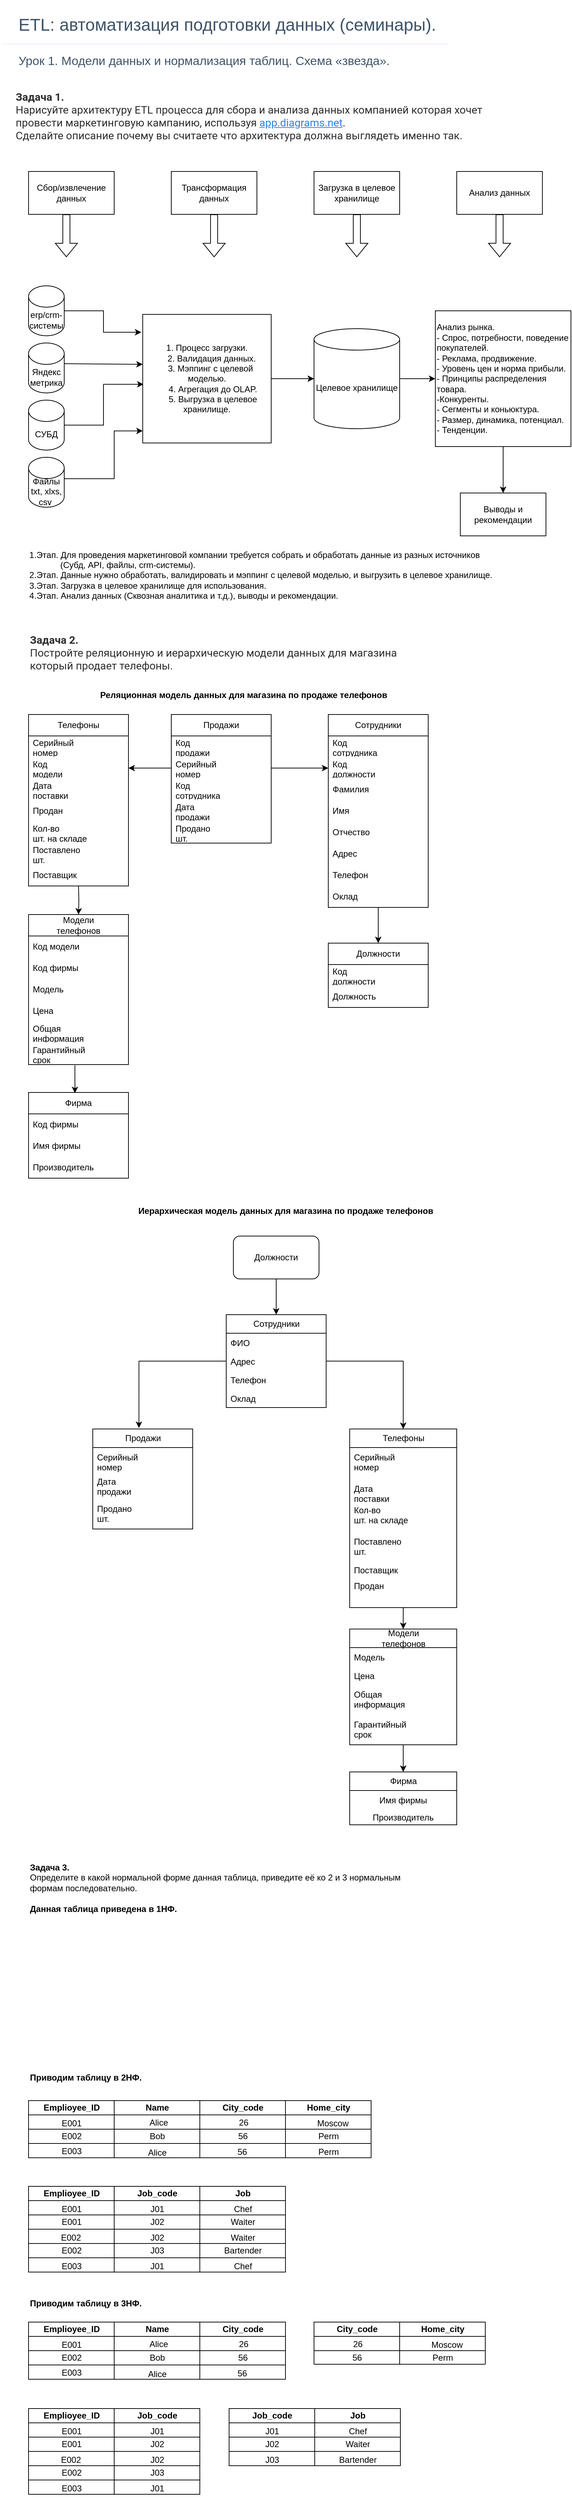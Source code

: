 <mxfile version="21.6.9" type="device">
  <diagram name="Страница — 1" id="2pCsTsZ0x85iyXRWBJ1C">
    <mxGraphModel dx="2501" dy="1915" grid="1" gridSize="10" guides="1" tooltips="1" connect="1" arrows="1" fold="1" page="1" pageScale="1" pageWidth="827" pageHeight="1169" math="0" shadow="0">
      <root>
        <mxCell id="0" />
        <mxCell id="1" parent="0" />
        <mxCell id="4Aqi2SxHFl3eGZzJkiWf-13" value="Продажи" style="swimlane;fontStyle=0;childLayout=stackLayout;horizontal=1;startSize=30;horizontalStack=0;resizeParent=1;resizeParentMax=0;resizeLast=0;collapsible=1;marginBottom=0;whiteSpace=wrap;html=1;" parent="1" vertex="1">
          <mxGeometry x="-560" y="-160" width="140" height="180" as="geometry" />
        </mxCell>
        <mxCell id="4Aqi2SxHFl3eGZzJkiWf-14" value="Код&lt;br/&gt;продажи" style="text;strokeColor=none;fillColor=none;align=left;verticalAlign=middle;spacingLeft=4;spacingRight=4;overflow=hidden;points=[[0,0.5],[1,0.5]];portConstraint=eastwest;rotatable=0;whiteSpace=wrap;html=1;" parent="4Aqi2SxHFl3eGZzJkiWf-13" vertex="1">
          <mxGeometry y="30" width="140" height="30" as="geometry" />
        </mxCell>
        <mxCell id="4Aqi2SxHFl3eGZzJkiWf-15" value="Серийный&lt;br/&gt;номер" style="text;strokeColor=none;fillColor=none;align=left;verticalAlign=middle;spacingLeft=4;spacingRight=4;overflow=hidden;points=[[0,0.5],[1,0.5]];portConstraint=eastwest;rotatable=0;whiteSpace=wrap;html=1;" parent="4Aqi2SxHFl3eGZzJkiWf-13" vertex="1">
          <mxGeometry y="60" width="140" height="30" as="geometry" />
        </mxCell>
        <mxCell id="4Aqi2SxHFl3eGZzJkiWf-16" value="Код&lt;br/&gt;сотрудника" style="text;strokeColor=none;fillColor=none;align=left;verticalAlign=middle;spacingLeft=4;spacingRight=4;overflow=hidden;points=[[0,0.5],[1,0.5]];portConstraint=eastwest;rotatable=0;whiteSpace=wrap;html=1;" parent="4Aqi2SxHFl3eGZzJkiWf-13" vertex="1">
          <mxGeometry y="90" width="140" height="30" as="geometry" />
        </mxCell>
        <mxCell id="ZsHg2eRCl6iXn9qxLOR--1" value="Дата&lt;br/&gt;продажи" style="text;strokeColor=none;fillColor=none;align=left;verticalAlign=middle;spacingLeft=4;spacingRight=4;overflow=hidden;points=[[0,0.5],[1,0.5]];portConstraint=eastwest;rotatable=0;whiteSpace=wrap;html=1;" parent="4Aqi2SxHFl3eGZzJkiWf-13" vertex="1">
          <mxGeometry y="120" width="140" height="30" as="geometry" />
        </mxCell>
        <mxCell id="ZsHg2eRCl6iXn9qxLOR--2" value="Продано&lt;br/&gt;шт." style="text;strokeColor=none;fillColor=none;align=left;verticalAlign=middle;spacingLeft=4;spacingRight=4;overflow=hidden;points=[[0,0.5],[1,0.5]];portConstraint=eastwest;rotatable=0;whiteSpace=wrap;html=1;" parent="4Aqi2SxHFl3eGZzJkiWf-13" vertex="1">
          <mxGeometry y="150" width="140" height="30" as="geometry" />
        </mxCell>
        <mxCell id="4Aqi2SxHFl3eGZzJkiWf-21" value="Сотрудники" style="swimlane;fontStyle=0;childLayout=stackLayout;horizontal=1;startSize=30;horizontalStack=0;resizeParent=1;resizeParentMax=0;resizeLast=0;collapsible=1;marginBottom=0;whiteSpace=wrap;html=1;" parent="1" vertex="1">
          <mxGeometry x="-340" y="-160" width="140" height="270" as="geometry">
            <mxRectangle x="-360" y="630" width="110" height="30" as="alternateBounds" />
          </mxGeometry>
        </mxCell>
        <mxCell id="4Aqi2SxHFl3eGZzJkiWf-22" value="Код&lt;br/&gt;сотрудника" style="text;strokeColor=none;fillColor=none;align=left;verticalAlign=middle;spacingLeft=4;spacingRight=4;overflow=hidden;points=[[0,0.5],[1,0.5]];portConstraint=eastwest;rotatable=0;whiteSpace=wrap;html=1;" parent="4Aqi2SxHFl3eGZzJkiWf-21" vertex="1">
          <mxGeometry y="30" width="140" height="30" as="geometry" />
        </mxCell>
        <mxCell id="4Aqi2SxHFl3eGZzJkiWf-23" value="Код&lt;br/&gt;должности" style="text;strokeColor=none;fillColor=none;align=left;verticalAlign=middle;spacingLeft=4;spacingRight=4;overflow=hidden;points=[[0,0.5],[1,0.5]];portConstraint=eastwest;rotatable=0;whiteSpace=wrap;html=1;" parent="4Aqi2SxHFl3eGZzJkiWf-21" vertex="1">
          <mxGeometry y="60" width="140" height="30" as="geometry" />
        </mxCell>
        <mxCell id="4Aqi2SxHFl3eGZzJkiWf-24" value="Фамилия" style="text;strokeColor=none;fillColor=none;align=left;verticalAlign=middle;spacingLeft=4;spacingRight=4;overflow=hidden;points=[[0,0.5],[1,0.5]];portConstraint=eastwest;rotatable=0;whiteSpace=wrap;html=1;" parent="4Aqi2SxHFl3eGZzJkiWf-21" vertex="1">
          <mxGeometry y="90" width="140" height="30" as="geometry" />
        </mxCell>
        <mxCell id="ZsHg2eRCl6iXn9qxLOR--3" value="Имя" style="text;strokeColor=none;fillColor=none;align=left;verticalAlign=middle;spacingLeft=4;spacingRight=4;overflow=hidden;points=[[0,0.5],[1,0.5]];portConstraint=eastwest;rotatable=0;whiteSpace=wrap;html=1;" parent="4Aqi2SxHFl3eGZzJkiWf-21" vertex="1">
          <mxGeometry y="120" width="140" height="30" as="geometry" />
        </mxCell>
        <mxCell id="ZsHg2eRCl6iXn9qxLOR--4" value="Отчество" style="text;strokeColor=none;fillColor=none;align=left;verticalAlign=middle;spacingLeft=4;spacingRight=4;overflow=hidden;points=[[0,0.5],[1,0.5]];portConstraint=eastwest;rotatable=0;whiteSpace=wrap;html=1;" parent="4Aqi2SxHFl3eGZzJkiWf-21" vertex="1">
          <mxGeometry y="150" width="140" height="30" as="geometry" />
        </mxCell>
        <mxCell id="ZsHg2eRCl6iXn9qxLOR--5" value="Адрес" style="text;strokeColor=none;fillColor=none;align=left;verticalAlign=middle;spacingLeft=4;spacingRight=4;overflow=hidden;points=[[0,0.5],[1,0.5]];portConstraint=eastwest;rotatable=0;whiteSpace=wrap;html=1;" parent="4Aqi2SxHFl3eGZzJkiWf-21" vertex="1">
          <mxGeometry y="180" width="140" height="30" as="geometry" />
        </mxCell>
        <mxCell id="ZsHg2eRCl6iXn9qxLOR--19" value="" style="endArrow=classic;html=1;rounded=0;entryX=0.5;entryY=0;entryDx=0;entryDy=0;" parent="4Aqi2SxHFl3eGZzJkiWf-21" target="4Aqi2SxHFl3eGZzJkiWf-25" edge="1">
          <mxGeometry width="50" height="50" relative="1" as="geometry">
            <mxPoint x="70" y="270" as="sourcePoint" />
            <mxPoint x="120" y="220" as="targetPoint" />
          </mxGeometry>
        </mxCell>
        <mxCell id="ZsHg2eRCl6iXn9qxLOR--6" value="Телефон" style="text;strokeColor=none;fillColor=none;align=left;verticalAlign=middle;spacingLeft=4;spacingRight=4;overflow=hidden;points=[[0,0.5],[1,0.5]];portConstraint=eastwest;rotatable=0;whiteSpace=wrap;html=1;" parent="4Aqi2SxHFl3eGZzJkiWf-21" vertex="1">
          <mxGeometry y="210" width="140" height="30" as="geometry" />
        </mxCell>
        <mxCell id="ZsHg2eRCl6iXn9qxLOR--7" value="Оклад" style="text;strokeColor=none;fillColor=none;align=left;verticalAlign=middle;spacingLeft=4;spacingRight=4;overflow=hidden;points=[[0,0.5],[1,0.5]];portConstraint=eastwest;rotatable=0;whiteSpace=wrap;html=1;" parent="4Aqi2SxHFl3eGZzJkiWf-21" vertex="1">
          <mxGeometry y="240" width="140" height="30" as="geometry" />
        </mxCell>
        <mxCell id="4Aqi2SxHFl3eGZzJkiWf-25" value="Должности" style="swimlane;fontStyle=0;childLayout=stackLayout;horizontal=1;startSize=30;horizontalStack=0;resizeParent=1;resizeParentMax=0;resizeLast=0;collapsible=1;marginBottom=0;whiteSpace=wrap;html=1;" parent="1" vertex="1">
          <mxGeometry x="-340" y="160" width="140" height="90" as="geometry" />
        </mxCell>
        <mxCell id="4Aqi2SxHFl3eGZzJkiWf-26" value="Код&lt;br/&gt;должности" style="text;strokeColor=none;fillColor=none;align=left;verticalAlign=middle;spacingLeft=4;spacingRight=4;overflow=hidden;points=[[0,0.5],[1,0.5]];portConstraint=eastwest;rotatable=0;whiteSpace=wrap;html=1;" parent="4Aqi2SxHFl3eGZzJkiWf-25" vertex="1">
          <mxGeometry y="30" width="140" height="30" as="geometry" />
        </mxCell>
        <mxCell id="4Aqi2SxHFl3eGZzJkiWf-27" value="Должность" style="text;strokeColor=none;fillColor=none;align=left;verticalAlign=middle;spacingLeft=4;spacingRight=4;overflow=hidden;points=[[0,0.5],[1,0.5]];portConstraint=eastwest;rotatable=0;whiteSpace=wrap;html=1;" parent="4Aqi2SxHFl3eGZzJkiWf-25" vertex="1">
          <mxGeometry y="60" width="140" height="30" as="geometry" />
        </mxCell>
        <mxCell id="4Aqi2SxHFl3eGZzJkiWf-49" value="Телефоны" style="swimlane;fontStyle=0;childLayout=stackLayout;horizontal=1;startSize=30;horizontalStack=0;resizeParent=1;resizeParentMax=0;resizeLast=0;collapsible=1;marginBottom=0;whiteSpace=wrap;html=1;" parent="1" vertex="1">
          <mxGeometry x="-760" y="-160" width="140" height="240" as="geometry" />
        </mxCell>
        <mxCell id="4Aqi2SxHFl3eGZzJkiWf-50" value="Серийный&lt;br/&gt;номер" style="text;strokeColor=none;fillColor=none;align=left;verticalAlign=middle;spacingLeft=4;spacingRight=4;overflow=hidden;points=[[0,0.5],[1,0.5]];portConstraint=eastwest;rotatable=0;whiteSpace=wrap;html=1;" parent="4Aqi2SxHFl3eGZzJkiWf-49" vertex="1">
          <mxGeometry y="30" width="140" height="30" as="geometry" />
        </mxCell>
        <mxCell id="4Aqi2SxHFl3eGZzJkiWf-51" value="Код&lt;br/&gt;модели" style="text;strokeColor=none;fillColor=none;align=left;verticalAlign=middle;spacingLeft=4;spacingRight=4;overflow=hidden;points=[[0,0.5],[1,0.5]];portConstraint=eastwest;rotatable=0;whiteSpace=wrap;html=1;" parent="4Aqi2SxHFl3eGZzJkiWf-49" vertex="1">
          <mxGeometry y="60" width="140" height="30" as="geometry" />
        </mxCell>
        <mxCell id="4Aqi2SxHFl3eGZzJkiWf-52" value="Дата&lt;br/&gt;поставки" style="text;strokeColor=none;fillColor=none;align=left;verticalAlign=middle;spacingLeft=4;spacingRight=4;overflow=hidden;points=[[0,0.5],[1,0.5]];portConstraint=eastwest;rotatable=0;whiteSpace=wrap;html=1;" parent="4Aqi2SxHFl3eGZzJkiWf-49" vertex="1">
          <mxGeometry y="90" width="140" height="30" as="geometry" />
        </mxCell>
        <mxCell id="ZsHg2eRCl6iXn9qxLOR--8" value="Продан" style="text;strokeColor=none;fillColor=none;align=left;verticalAlign=middle;spacingLeft=4;spacingRight=4;overflow=hidden;points=[[0,0.5],[1,0.5]];portConstraint=eastwest;rotatable=0;whiteSpace=wrap;html=1;" parent="4Aqi2SxHFl3eGZzJkiWf-49" vertex="1">
          <mxGeometry y="120" width="140" height="30" as="geometry" />
        </mxCell>
        <mxCell id="ZsHg2eRCl6iXn9qxLOR--9" value="Кол-во&lt;br/&gt;шт. на складе" style="text;strokeColor=none;fillColor=none;align=left;verticalAlign=middle;spacingLeft=4;spacingRight=4;overflow=hidden;points=[[0,0.5],[1,0.5]];portConstraint=eastwest;rotatable=0;whiteSpace=wrap;html=1;" parent="4Aqi2SxHFl3eGZzJkiWf-49" vertex="1">
          <mxGeometry y="150" width="140" height="30" as="geometry" />
        </mxCell>
        <mxCell id="ZsHg2eRCl6iXn9qxLOR--10" value="Поставлено&lt;br/&gt;шт." style="text;strokeColor=none;fillColor=none;align=left;verticalAlign=middle;spacingLeft=4;spacingRight=4;overflow=hidden;points=[[0,0.5],[1,0.5]];portConstraint=eastwest;rotatable=0;whiteSpace=wrap;html=1;" parent="4Aqi2SxHFl3eGZzJkiWf-49" vertex="1">
          <mxGeometry y="180" width="140" height="30" as="geometry" />
        </mxCell>
        <mxCell id="ZsHg2eRCl6iXn9qxLOR--11" value="Поставщик" style="text;strokeColor=none;fillColor=none;align=left;verticalAlign=middle;spacingLeft=4;spacingRight=4;overflow=hidden;points=[[0,0.5],[1,0.5]];portConstraint=eastwest;rotatable=0;whiteSpace=wrap;html=1;" parent="4Aqi2SxHFl3eGZzJkiWf-49" vertex="1">
          <mxGeometry y="210" width="140" height="30" as="geometry" />
        </mxCell>
        <mxCell id="4Aqi2SxHFl3eGZzJkiWf-53" value="Модели&lt;br/&gt;телефонов" style="swimlane;fontStyle=0;childLayout=stackLayout;horizontal=1;startSize=30;horizontalStack=0;resizeParent=1;resizeParentMax=0;resizeLast=0;collapsible=1;marginBottom=0;whiteSpace=wrap;html=1;" parent="1" vertex="1">
          <mxGeometry x="-760" y="120" width="140" height="210" as="geometry" />
        </mxCell>
        <mxCell id="4Aqi2SxHFl3eGZzJkiWf-54" value="Код модели" style="text;strokeColor=none;fillColor=none;align=left;verticalAlign=middle;spacingLeft=4;spacingRight=4;overflow=hidden;points=[[0,0.5],[1,0.5]];portConstraint=eastwest;rotatable=0;whiteSpace=wrap;html=1;" parent="4Aqi2SxHFl3eGZzJkiWf-53" vertex="1">
          <mxGeometry y="30" width="140" height="30" as="geometry" />
        </mxCell>
        <mxCell id="4Aqi2SxHFl3eGZzJkiWf-55" value="Код фирмы" style="text;strokeColor=none;fillColor=none;align=left;verticalAlign=middle;spacingLeft=4;spacingRight=4;overflow=hidden;points=[[0,0.5],[1,0.5]];portConstraint=eastwest;rotatable=0;whiteSpace=wrap;html=1;" parent="4Aqi2SxHFl3eGZzJkiWf-53" vertex="1">
          <mxGeometry y="60" width="140" height="30" as="geometry" />
        </mxCell>
        <mxCell id="4Aqi2SxHFl3eGZzJkiWf-56" value="Модель" style="text;strokeColor=none;fillColor=none;align=left;verticalAlign=middle;spacingLeft=4;spacingRight=4;overflow=hidden;points=[[0,0.5],[1,0.5]];portConstraint=eastwest;rotatable=0;whiteSpace=wrap;html=1;" parent="4Aqi2SxHFl3eGZzJkiWf-53" vertex="1">
          <mxGeometry y="90" width="140" height="30" as="geometry" />
        </mxCell>
        <mxCell id="ZsHg2eRCl6iXn9qxLOR--12" value="Цена" style="text;strokeColor=none;fillColor=none;align=left;verticalAlign=middle;spacingLeft=4;spacingRight=4;overflow=hidden;points=[[0,0.5],[1,0.5]];portConstraint=eastwest;rotatable=0;whiteSpace=wrap;html=1;" parent="4Aqi2SxHFl3eGZzJkiWf-53" vertex="1">
          <mxGeometry y="120" width="140" height="30" as="geometry" />
        </mxCell>
        <mxCell id="ZsHg2eRCl6iXn9qxLOR--13" value="Общая&lt;br/&gt;информация" style="text;strokeColor=none;fillColor=none;align=left;verticalAlign=middle;spacingLeft=4;spacingRight=4;overflow=hidden;points=[[0,0.5],[1,0.5]];portConstraint=eastwest;rotatable=0;whiteSpace=wrap;html=1;" parent="4Aqi2SxHFl3eGZzJkiWf-53" vertex="1">
          <mxGeometry y="150" width="140" height="30" as="geometry" />
        </mxCell>
        <mxCell id="ZsHg2eRCl6iXn9qxLOR--14" value="Гарантийный&lt;br style=&quot;border-color: var(--border-color);&quot;&gt;срок" style="text;strokeColor=none;fillColor=none;align=left;verticalAlign=middle;spacingLeft=4;spacingRight=4;overflow=hidden;points=[[0,0.5],[1,0.5]];portConstraint=eastwest;rotatable=0;whiteSpace=wrap;html=1;" parent="4Aqi2SxHFl3eGZzJkiWf-53" vertex="1">
          <mxGeometry y="180" width="140" height="30" as="geometry" />
        </mxCell>
        <mxCell id="4Aqi2SxHFl3eGZzJkiWf-57" value="Фирма" style="swimlane;fontStyle=0;childLayout=stackLayout;horizontal=1;startSize=30;horizontalStack=0;resizeParent=1;resizeParentMax=0;resizeLast=0;collapsible=1;marginBottom=0;whiteSpace=wrap;html=1;" parent="1" vertex="1">
          <mxGeometry x="-760" y="369" width="140" height="120" as="geometry" />
        </mxCell>
        <mxCell id="4Aqi2SxHFl3eGZzJkiWf-58" value="Код фирмы" style="text;strokeColor=none;fillColor=none;align=left;verticalAlign=middle;spacingLeft=4;spacingRight=4;overflow=hidden;points=[[0,0.5],[1,0.5]];portConstraint=eastwest;rotatable=0;whiteSpace=wrap;html=1;" parent="4Aqi2SxHFl3eGZzJkiWf-57" vertex="1">
          <mxGeometry y="30" width="140" height="30" as="geometry" />
        </mxCell>
        <mxCell id="4Aqi2SxHFl3eGZzJkiWf-59" value="Имя фирмы" style="text;strokeColor=none;fillColor=none;align=left;verticalAlign=middle;spacingLeft=4;spacingRight=4;overflow=hidden;points=[[0,0.5],[1,0.5]];portConstraint=eastwest;rotatable=0;whiteSpace=wrap;html=1;" parent="4Aqi2SxHFl3eGZzJkiWf-57" vertex="1">
          <mxGeometry y="60" width="140" height="30" as="geometry" />
        </mxCell>
        <mxCell id="ZsHg2eRCl6iXn9qxLOR--102" value="Производитель" style="text;strokeColor=none;fillColor=none;align=left;verticalAlign=middle;spacingLeft=4;spacingRight=4;overflow=hidden;points=[[0,0.5],[1,0.5]];portConstraint=eastwest;rotatable=0;whiteSpace=wrap;html=1;" parent="4Aqi2SxHFl3eGZzJkiWf-57" vertex="1">
          <mxGeometry y="90" width="140" height="30" as="geometry" />
        </mxCell>
        <mxCell id="4Aqi2SxHFl3eGZzJkiWf-68" value="&lt;header class=&quot;main-content-wrapper__header&quot; style=&quot;box-sizing: border-box; display: flex; align-items: center; min-height: 55px; padding: 0px 18px 8px 24px; border-bottom: 1px solid rgba(164, 175, 221, 0.2); font-family: Onest, sans-serif; font-style: normal; font-weight: 500; font-size: 24px; line-height: 24px; color: rgb(44, 45, 48); font-variant-ligatures: normal; font-variant-caps: normal; letter-spacing: normal; orphans: 2; text-align: start; text-indent: 0px; text-transform: none; widows: 2; word-spacing: 0px; -webkit-text-stroke-width: 0px; background-color: rgb(255, 255, 255); text-decoration-thickness: initial; text-decoration-style: initial; text-decoration-color: initial;&quot;&gt;&lt;h2 style=&quot;box-sizing: border-box; font-family: Onest, sans-serif; font-weight: 500; line-height: 24px; color: rgb(63, 83, 104); margin: 10px 0px 0px; font-size: 24px;&quot;&gt;ETL: автоматизация подготовки данных (семинары).&lt;/h2&gt;&lt;/header&gt;&lt;header style=&quot;box-sizing: border-box; display: flex; align-items: center; min-height: 55px; padding: 0px 18px 8px 24px; color: rgb(44, 45, 48); font-family: Onest, Roboto, &amp;quot;San Francisco&amp;quot;, &amp;quot;Helvetica Neue&amp;quot;, Helvetica, Arial; font-size: 15px; font-style: normal; font-variant-ligatures: normal; font-variant-caps: normal; font-weight: 400; letter-spacing: normal; orphans: 2; text-align: start; text-indent: 0px; text-transform: none; widows: 2; word-spacing: 0px; -webkit-text-stroke-width: 0px; background-color: rgb(255, 255, 255); text-decoration-thickness: initial; text-decoration-style: initial; text-decoration-color: initial;&quot;&gt;&lt;div class=&quot;title-block&quot; style=&quot;box-sizing: border-box; flex: 1 1 0%; position: relative;&quot;&gt;&lt;h3 class=&quot;title&quot; style=&quot;box-sizing: border-box; font-family: Onest, sans-serif; font-weight: 500; line-height: 24px; color: rgb(63, 83, 104); margin: 0px; font-size: 17px; font-style: normal;&quot;&gt;Урок 1. Модели данных и нормализация таблиц. Схема «звезда».&lt;/h3&gt;&lt;/div&gt;&lt;/header&gt;" style="text;whiteSpace=wrap;html=1;" parent="1" vertex="1">
          <mxGeometry x="-800" y="-1160" width="640" height="120" as="geometry" />
        </mxCell>
        <mxCell id="4Aqi2SxHFl3eGZzJkiWf-69" value="&lt;span style=&quot;color: rgb(44, 45, 48); font-family: Onest, Roboto, &amp;quot;San Francisco&amp;quot;, &amp;quot;Helvetica Neue&amp;quot;, Helvetica, Arial; font-size: 15px; font-style: normal; font-variant-ligatures: normal; font-variant-caps: normal; letter-spacing: normal; orphans: 2; text-align: start; text-indent: 0px; text-transform: none; widows: 2; word-spacing: 0px; -webkit-text-stroke-width: 0px; background-color: rgb(255, 255, 255); text-decoration-thickness: initial; text-decoration-style: initial; text-decoration-color: initial; float: none; display: inline !important;&quot;&gt;&lt;b&gt;Задача 1.&lt;/b&gt;&lt;br&gt;Нарисуйте архитектуру ETL процесса для сбора и анализа данных компанией которая хочет&amp;nbsp; &amp;nbsp; &amp;nbsp; &amp;nbsp; &amp;nbsp; &amp;nbsp; &amp;nbsp; провести маркетинговую кампанию, используя&lt;span style=&quot;font-weight: 400;&quot;&gt;&amp;nbsp;&lt;/span&gt;&lt;/span&gt;&lt;a href=&quot;http://app.diagrams.net/&quot; target=&quot;_blank&quot; style=&quot;box-sizing: border-box; background-color: rgb(255, 255, 255); color: rgb(37, 133, 238); text-decoration: underline; cursor: pointer; overflow-wrap: break-word; font-family: Onest, Roboto, &amp;quot;San Francisco&amp;quot;, &amp;quot;Helvetica Neue&amp;quot;, Helvetica, Arial; font-size: 15px; font-style: normal; font-variant-ligatures: normal; font-variant-caps: normal; font-weight: 400; letter-spacing: normal; orphans: 2; text-align: start; text-indent: 0px; text-transform: none; widows: 2; word-spacing: 0px; -webkit-text-stroke-width: 0px;&quot;&gt;app.diagrams.net&lt;/a&gt;&lt;span style=&quot;color: rgb(44, 45, 48); font-family: Onest, Roboto, &amp;quot;San Francisco&amp;quot;, &amp;quot;Helvetica Neue&amp;quot;, Helvetica, Arial; font-size: 15px; font-style: normal; font-variant-ligatures: normal; font-variant-caps: normal; font-weight: 400; letter-spacing: normal; orphans: 2; text-align: start; text-indent: 0px; text-transform: none; widows: 2; word-spacing: 0px; -webkit-text-stroke-width: 0px; background-color: rgb(255, 255, 255); text-decoration-thickness: initial; text-decoration-style: initial; text-decoration-color: initial; float: none; display: inline !important;&quot;&gt;.&lt;br&gt;Сделайте описание почему вы считаете что архитектура должна выглядеть именно так.&lt;/span&gt;" style="text;whiteSpace=wrap;html=1;" parent="1" vertex="1">
          <mxGeometry x="-780" y="-1040" width="710" height="80" as="geometry" />
        </mxCell>
        <mxCell id="4Aqi2SxHFl3eGZzJkiWf-70" value="Сбор/извлечение данных" style="rounded=0;whiteSpace=wrap;html=1;" parent="1" vertex="1">
          <mxGeometry x="-760" y="-920" width="120" height="60" as="geometry" />
        </mxCell>
        <mxCell id="4Aqi2SxHFl3eGZzJkiWf-71" value="Трансформация данных" style="rounded=0;whiteSpace=wrap;html=1;" parent="1" vertex="1">
          <mxGeometry x="-560" y="-920" width="120" height="60" as="geometry" />
        </mxCell>
        <mxCell id="4Aqi2SxHFl3eGZzJkiWf-72" value="Загрузка в целевое хранилище" style="rounded=0;whiteSpace=wrap;html=1;" parent="1" vertex="1">
          <mxGeometry x="-360" y="-920" width="120" height="60" as="geometry" />
        </mxCell>
        <mxCell id="4Aqi2SxHFl3eGZzJkiWf-73" value="Анализ данных" style="rounded=0;whiteSpace=wrap;html=1;" parent="1" vertex="1">
          <mxGeometry x="-160" y="-920" width="120" height="60" as="geometry" />
        </mxCell>
        <mxCell id="4Aqi2SxHFl3eGZzJkiWf-80" style="edgeStyle=orthogonalEdgeStyle;rounded=0;orthogonalLoop=1;jettySize=auto;html=1;entryX=-0.011;entryY=0.139;entryDx=0;entryDy=0;entryPerimeter=0;" parent="1" source="4Aqi2SxHFl3eGZzJkiWf-74" target="4Aqi2SxHFl3eGZzJkiWf-78" edge="1">
          <mxGeometry relative="1" as="geometry" />
        </mxCell>
        <mxCell id="4Aqi2SxHFl3eGZzJkiWf-74" value="erp/crm-системы" style="shape=cylinder3;whiteSpace=wrap;html=1;boundedLbl=1;backgroundOutline=1;size=15;" parent="1" vertex="1">
          <mxGeometry x="-760" y="-760" width="50" height="70" as="geometry" />
        </mxCell>
        <mxCell id="4Aqi2SxHFl3eGZzJkiWf-81" style="edgeStyle=orthogonalEdgeStyle;rounded=0;orthogonalLoop=1;jettySize=auto;html=1;entryX=0;entryY=0.394;entryDx=0;entryDy=0;entryPerimeter=0;" parent="1" edge="1">
          <mxGeometry relative="1" as="geometry">
            <mxPoint x="-710" y="-651" as="sourcePoint" />
            <mxPoint x="-600" y="-650.08" as="targetPoint" />
          </mxGeometry>
        </mxCell>
        <mxCell id="4Aqi2SxHFl3eGZzJkiWf-75" value="Яндекс&lt;br&gt;метрика" style="shape=cylinder3;whiteSpace=wrap;html=1;boundedLbl=1;backgroundOutline=1;size=15;" parent="1" vertex="1">
          <mxGeometry x="-760" y="-680" width="50" height="70" as="geometry" />
        </mxCell>
        <mxCell id="4Aqi2SxHFl3eGZzJkiWf-82" style="edgeStyle=orthogonalEdgeStyle;rounded=0;orthogonalLoop=1;jettySize=auto;html=1;entryX=0.006;entryY=0.544;entryDx=0;entryDy=0;entryPerimeter=0;" parent="1" source="4Aqi2SxHFl3eGZzJkiWf-76" target="4Aqi2SxHFl3eGZzJkiWf-78" edge="1">
          <mxGeometry relative="1" as="geometry" />
        </mxCell>
        <mxCell id="4Aqi2SxHFl3eGZzJkiWf-76" value="СУБД" style="shape=cylinder3;whiteSpace=wrap;html=1;boundedLbl=1;backgroundOutline=1;size=15;" parent="1" vertex="1">
          <mxGeometry x="-760" y="-600" width="50" height="70" as="geometry" />
        </mxCell>
        <mxCell id="4Aqi2SxHFl3eGZzJkiWf-83" style="edgeStyle=orthogonalEdgeStyle;rounded=0;orthogonalLoop=1;jettySize=auto;html=1;entryX=0;entryY=0.906;entryDx=0;entryDy=0;entryPerimeter=0;" parent="1" source="4Aqi2SxHFl3eGZzJkiWf-77" target="4Aqi2SxHFl3eGZzJkiWf-78" edge="1">
          <mxGeometry relative="1" as="geometry">
            <Array as="points">
              <mxPoint x="-640" y="-490" />
              <mxPoint x="-640" y="-557" />
            </Array>
          </mxGeometry>
        </mxCell>
        <mxCell id="4Aqi2SxHFl3eGZzJkiWf-77" value="Файлы&lt;br&gt;txt, xlxs, csv&amp;nbsp;" style="shape=cylinder3;whiteSpace=wrap;html=1;boundedLbl=1;backgroundOutline=1;size=15;" parent="1" vertex="1">
          <mxGeometry x="-760" y="-520" width="50" height="70" as="geometry" />
        </mxCell>
        <mxCell id="4Aqi2SxHFl3eGZzJkiWf-84" style="edgeStyle=orthogonalEdgeStyle;rounded=0;orthogonalLoop=1;jettySize=auto;html=1;entryX=0;entryY=0.5;entryDx=0;entryDy=0;entryPerimeter=0;" parent="1" source="4Aqi2SxHFl3eGZzJkiWf-78" target="4Aqi2SxHFl3eGZzJkiWf-79" edge="1">
          <mxGeometry relative="1" as="geometry" />
        </mxCell>
        <mxCell id="4Aqi2SxHFl3eGZzJkiWf-78" value="1. Процесс загрузки.&lt;br&gt;&amp;nbsp; &amp;nbsp; 2. Валидация данных.&lt;br&gt;&amp;nbsp; &amp;nbsp;3. Мэппинг с целевой&lt;br&gt;моделью.&lt;br&gt;&amp;nbsp; &amp;nbsp; &amp;nbsp;4. Агрегация до OLAP.&lt;br&gt;&amp;nbsp; &amp;nbsp; &amp;nbsp;5. Выгрузка в целевое хранилище." style="whiteSpace=wrap;html=1;aspect=fixed;" parent="1" vertex="1">
          <mxGeometry x="-600" y="-720" width="180" height="180" as="geometry" />
        </mxCell>
        <mxCell id="4Aqi2SxHFl3eGZzJkiWf-87" style="edgeStyle=orthogonalEdgeStyle;rounded=0;orthogonalLoop=1;jettySize=auto;html=1;entryX=0;entryY=0.5;entryDx=0;entryDy=0;" parent="1" source="4Aqi2SxHFl3eGZzJkiWf-79" target="4Aqi2SxHFl3eGZzJkiWf-85" edge="1">
          <mxGeometry relative="1" as="geometry" />
        </mxCell>
        <mxCell id="4Aqi2SxHFl3eGZzJkiWf-79" value="Целевое хранилище" style="shape=cylinder3;whiteSpace=wrap;html=1;boundedLbl=1;backgroundOutline=1;size=15;" parent="1" vertex="1">
          <mxGeometry x="-360" y="-700" width="120" height="140" as="geometry" />
        </mxCell>
        <mxCell id="4Aqi2SxHFl3eGZzJkiWf-93" value="" style="edgeStyle=orthogonalEdgeStyle;rounded=0;orthogonalLoop=1;jettySize=auto;html=1;" parent="1" source="4Aqi2SxHFl3eGZzJkiWf-85" target="4Aqi2SxHFl3eGZzJkiWf-92" edge="1">
          <mxGeometry relative="1" as="geometry" />
        </mxCell>
        <mxCell id="4Aqi2SxHFl3eGZzJkiWf-85" value="Анализ рынка.&lt;br&gt;- Спрос, потребности, поведение покупателей.&lt;br&gt;- Реклама, продвижение.&lt;br&gt;- Уровень цен и норма прибыли.&lt;br&gt;- Принципы распределения товара.&lt;br&gt;-Конкуренты.&lt;br&gt;- Сегменты и коньюктура.&lt;br&gt;- Размер, динамика, потенциал.&lt;br&gt;- Тенденции." style="whiteSpace=wrap;html=1;aspect=fixed;align=left;" parent="1" vertex="1">
          <mxGeometry x="-190" y="-725" width="190" height="190" as="geometry" />
        </mxCell>
        <mxCell id="4Aqi2SxHFl3eGZzJkiWf-88" value="" style="shape=flexArrow;endArrow=classic;html=1;rounded=0;exitX=0.442;exitY=1;exitDx=0;exitDy=0;exitPerimeter=0;" parent="1" source="4Aqi2SxHFl3eGZzJkiWf-70" edge="1">
          <mxGeometry width="50" height="50" relative="1" as="geometry">
            <mxPoint x="-690" y="-790" as="sourcePoint" />
            <mxPoint x="-707" y="-800" as="targetPoint" />
          </mxGeometry>
        </mxCell>
        <mxCell id="4Aqi2SxHFl3eGZzJkiWf-89" value="" style="shape=flexArrow;endArrow=classic;html=1;rounded=0;exitX=0.442;exitY=1;exitDx=0;exitDy=0;exitPerimeter=0;" parent="1" edge="1">
          <mxGeometry width="50" height="50" relative="1" as="geometry">
            <mxPoint x="-500" y="-860" as="sourcePoint" />
            <mxPoint x="-500" y="-800" as="targetPoint" />
          </mxGeometry>
        </mxCell>
        <mxCell id="4Aqi2SxHFl3eGZzJkiWf-90" value="" style="shape=flexArrow;endArrow=classic;html=1;rounded=0;exitX=0.442;exitY=1;exitDx=0;exitDy=0;exitPerimeter=0;" parent="1" edge="1">
          <mxGeometry width="50" height="50" relative="1" as="geometry">
            <mxPoint x="-300" y="-860" as="sourcePoint" />
            <mxPoint x="-300" y="-800" as="targetPoint" />
          </mxGeometry>
        </mxCell>
        <mxCell id="4Aqi2SxHFl3eGZzJkiWf-91" value="" style="shape=flexArrow;endArrow=classic;html=1;rounded=0;exitX=0.442;exitY=1;exitDx=0;exitDy=0;exitPerimeter=0;" parent="1" edge="1">
          <mxGeometry width="50" height="50" relative="1" as="geometry">
            <mxPoint x="-100" y="-860" as="sourcePoint" />
            <mxPoint x="-100" y="-800" as="targetPoint" />
          </mxGeometry>
        </mxCell>
        <mxCell id="4Aqi2SxHFl3eGZzJkiWf-92" value="Выводы и рекомендации" style="rounded=0;whiteSpace=wrap;html=1;" parent="1" vertex="1">
          <mxGeometry x="-155" y="-470" width="120" height="60" as="geometry" />
        </mxCell>
        <mxCell id="4Aqi2SxHFl3eGZzJkiWf-94" value="&lt;div style=&quot;text-align: left;&quot;&gt;&lt;span style=&quot;background-color: initial;&quot;&gt;1.Этап. Для проведения маркетинговой компании требуется собрать и обработать данные из разных источников&lt;/span&gt;&lt;/div&gt;&lt;div style=&quot;text-align: left;&quot;&gt;&lt;span style=&quot;background-color: initial;&quot;&gt;&amp;nbsp; &amp;nbsp; &amp;nbsp; &amp;nbsp; &amp;nbsp; &amp;nbsp; &amp;nbsp;(Субд, API, файлы, crm-системы).&lt;/span&gt;&lt;/div&gt;&lt;div style=&quot;text-align: left;&quot;&gt;&lt;span style=&quot;background-color: initial;&quot;&gt;2.Этап. Д&lt;/span&gt;&lt;span style=&quot;background-color: initial;&quot;&gt;анные нужно обработать, валидировать и мэппинг с целевой моделью, и выгрузить в целевое хранилище.&lt;/span&gt;&lt;/div&gt;&lt;div style=&quot;text-align: left;&quot;&gt;&lt;span style=&quot;background-color: initial;&quot;&gt;3.Этап. Загрузка в целевое хранилище для использования.&lt;/span&gt;&lt;/div&gt;&lt;div style=&quot;text-align: left;&quot;&gt;&lt;span style=&quot;background-color: initial;&quot;&gt;4.Этап. Анализ данных (Сквозная аналитика и т.д.), выводы и рекомендации.&lt;/span&gt;&lt;/div&gt;" style="text;html=1;align=center;verticalAlign=middle;resizable=0;points=[];autosize=1;strokeColor=none;fillColor=none;" parent="1" vertex="1">
          <mxGeometry x="-770" y="-400" width="670" height="90" as="geometry" />
        </mxCell>
        <mxCell id="4Aqi2SxHFl3eGZzJkiWf-95" value="&lt;span style=&quot;color: rgb(44, 45, 48); font-family: Onest, Roboto, &amp;quot;San Francisco&amp;quot;, &amp;quot;Helvetica Neue&amp;quot;, Helvetica, Arial; font-size: 15px; font-style: normal; font-variant-ligatures: normal; font-variant-caps: normal; letter-spacing: normal; orphans: 2; text-align: start; text-indent: 0px; text-transform: none; widows: 2; word-spacing: 0px; -webkit-text-stroke-width: 0px; background-color: rgb(255, 255, 255); text-decoration-thickness: initial; text-decoration-style: initial; text-decoration-color: initial; float: none; display: inline !important;&quot;&gt;&lt;b&gt;Задача 2.&lt;/b&gt;&lt;br&gt;Постройте реляционную и иерархическую модели данных для магазина который продает телефоны.&lt;/span&gt;" style="text;whiteSpace=wrap;html=1;" parent="1" vertex="1">
          <mxGeometry x="-760" y="-280" width="560" height="60" as="geometry" />
        </mxCell>
        <mxCell id="ZsHg2eRCl6iXn9qxLOR--15" value="" style="edgeStyle=orthogonalEdgeStyle;rounded=0;orthogonalLoop=1;jettySize=auto;html=1;entryX=1;entryY=0.5;entryDx=0;entryDy=0;" parent="1" source="4Aqi2SxHFl3eGZzJkiWf-15" target="4Aqi2SxHFl3eGZzJkiWf-51" edge="1">
          <mxGeometry relative="1" as="geometry" />
        </mxCell>
        <mxCell id="ZsHg2eRCl6iXn9qxLOR--16" style="edgeStyle=orthogonalEdgeStyle;rounded=0;orthogonalLoop=1;jettySize=auto;html=1;entryX=0;entryY=0.5;entryDx=0;entryDy=0;" parent="1" source="4Aqi2SxHFl3eGZzJkiWf-15" target="4Aqi2SxHFl3eGZzJkiWf-23" edge="1">
          <mxGeometry relative="1" as="geometry" />
        </mxCell>
        <mxCell id="ZsHg2eRCl6iXn9qxLOR--17" value="" style="edgeStyle=orthogonalEdgeStyle;rounded=0;orthogonalLoop=1;jettySize=auto;html=1;" parent="1" edge="1">
          <mxGeometry relative="1" as="geometry">
            <mxPoint x="-690" y="80" as="sourcePoint" />
            <mxPoint x="-690" y="120" as="targetPoint" />
          </mxGeometry>
        </mxCell>
        <mxCell id="ZsHg2eRCl6iXn9qxLOR--18" value="" style="endArrow=classic;html=1;rounded=0;exitX=0.464;exitY=1.033;exitDx=0;exitDy=0;exitPerimeter=0;" parent="1" source="ZsHg2eRCl6iXn9qxLOR--14" edge="1">
          <mxGeometry width="50" height="50" relative="1" as="geometry">
            <mxPoint x="-10" y="240" as="sourcePoint" />
            <mxPoint x="-695" y="370" as="targetPoint" />
          </mxGeometry>
        </mxCell>
        <mxCell id="ZsHg2eRCl6iXn9qxLOR--20" value="&lt;b&gt;Реляционная модель данных для магазина по продаже телефонов&lt;/b&gt;" style="text;html=1;align=center;verticalAlign=middle;resizable=0;points=[];autosize=1;strokeColor=none;fillColor=none;" parent="1" vertex="1">
          <mxGeometry x="-674" y="-202" width="430" height="30" as="geometry" />
        </mxCell>
        <mxCell id="ZsHg2eRCl6iXn9qxLOR--21" value="&lt;b style=&quot;border-color: var(--border-color);&quot;&gt;Иерархическая модель данных для магазина по продаже телефонов&lt;/b&gt;" style="text;html=1;align=center;verticalAlign=middle;resizable=0;points=[];autosize=1;strokeColor=none;fillColor=none;" parent="1" vertex="1">
          <mxGeometry x="-620" y="520" width="440" height="30" as="geometry" />
        </mxCell>
        <mxCell id="ZsHg2eRCl6iXn9qxLOR--44" value="" style="edgeStyle=orthogonalEdgeStyle;rounded=0;orthogonalLoop=1;jettySize=auto;html=1;entryX=0.5;entryY=0;entryDx=0;entryDy=0;" parent="1" source="ZsHg2eRCl6iXn9qxLOR--22" target="ZsHg2eRCl6iXn9qxLOR--59" edge="1">
          <mxGeometry relative="1" as="geometry">
            <mxPoint x="-413" y="670" as="targetPoint" />
          </mxGeometry>
        </mxCell>
        <mxCell id="ZsHg2eRCl6iXn9qxLOR--22" value="Должности" style="rounded=1;whiteSpace=wrap;html=1;" parent="1" vertex="1">
          <mxGeometry x="-473" y="570" width="120" height="60" as="geometry" />
        </mxCell>
        <mxCell id="ZsHg2eRCl6iXn9qxLOR--59" value="Сотрудники" style="swimlane;fontStyle=0;childLayout=stackLayout;horizontal=1;startSize=26;fillColor=none;horizontalStack=0;resizeParent=1;resizeParentMax=0;resizeLast=0;collapsible=1;marginBottom=0;html=1;" parent="1" vertex="1">
          <mxGeometry x="-483" y="680" width="140" height="130" as="geometry" />
        </mxCell>
        <mxCell id="ZsHg2eRCl6iXn9qxLOR--60" value="ФИО" style="text;strokeColor=none;fillColor=none;align=left;verticalAlign=top;spacingLeft=4;spacingRight=4;overflow=hidden;rotatable=0;points=[[0,0.5],[1,0.5]];portConstraint=eastwest;whiteSpace=wrap;html=1;" parent="ZsHg2eRCl6iXn9qxLOR--59" vertex="1">
          <mxGeometry y="26" width="140" height="26" as="geometry" />
        </mxCell>
        <mxCell id="ZsHg2eRCl6iXn9qxLOR--61" value="Адрес" style="text;strokeColor=none;fillColor=none;align=left;verticalAlign=top;spacingLeft=4;spacingRight=4;overflow=hidden;rotatable=0;points=[[0,0.5],[1,0.5]];portConstraint=eastwest;whiteSpace=wrap;html=1;" parent="ZsHg2eRCl6iXn9qxLOR--59" vertex="1">
          <mxGeometry y="52" width="140" height="26" as="geometry" />
        </mxCell>
        <mxCell id="ZsHg2eRCl6iXn9qxLOR--62" value="Телефон" style="text;strokeColor=none;fillColor=none;align=left;verticalAlign=top;spacingLeft=4;spacingRight=4;overflow=hidden;rotatable=0;points=[[0,0.5],[1,0.5]];portConstraint=eastwest;whiteSpace=wrap;html=1;" parent="ZsHg2eRCl6iXn9qxLOR--59" vertex="1">
          <mxGeometry y="78" width="140" height="26" as="geometry" />
        </mxCell>
        <mxCell id="ZsHg2eRCl6iXn9qxLOR--63" value="Оклад" style="text;strokeColor=none;fillColor=none;align=left;verticalAlign=top;spacingLeft=4;spacingRight=4;overflow=hidden;rotatable=0;points=[[0,0.5],[1,0.5]];portConstraint=eastwest;whiteSpace=wrap;html=1;" parent="ZsHg2eRCl6iXn9qxLOR--59" vertex="1">
          <mxGeometry y="104" width="140" height="26" as="geometry" />
        </mxCell>
        <mxCell id="ZsHg2eRCl6iXn9qxLOR--74" value="Продажи" style="swimlane;fontStyle=0;childLayout=stackLayout;horizontal=1;startSize=26;fillColor=none;horizontalStack=0;resizeParent=1;resizeParentMax=0;resizeLast=0;collapsible=1;marginBottom=0;html=1;" parent="1" vertex="1">
          <mxGeometry x="-670" y="840" width="140" height="140" as="geometry" />
        </mxCell>
        <mxCell id="ZsHg2eRCl6iXn9qxLOR--75" value="Серийный&lt;br style=&quot;border-color: var(--border-color);&quot;&gt;номер" style="text;strokeColor=none;fillColor=none;align=left;verticalAlign=top;spacingLeft=4;spacingRight=4;overflow=hidden;rotatable=0;points=[[0,0.5],[1,0.5]];portConstraint=eastwest;whiteSpace=wrap;html=1;" parent="ZsHg2eRCl6iXn9qxLOR--74" vertex="1">
          <mxGeometry y="26" width="140" height="34" as="geometry" />
        </mxCell>
        <mxCell id="ZsHg2eRCl6iXn9qxLOR--76" value="Дата&lt;br style=&quot;border-color: var(--border-color);&quot;&gt;продажи" style="text;strokeColor=none;fillColor=none;align=left;verticalAlign=top;spacingLeft=4;spacingRight=4;overflow=hidden;rotatable=0;points=[[0,0.5],[1,0.5]];portConstraint=eastwest;whiteSpace=wrap;html=1;" parent="ZsHg2eRCl6iXn9qxLOR--74" vertex="1">
          <mxGeometry y="60" width="140" height="38" as="geometry" />
        </mxCell>
        <mxCell id="ZsHg2eRCl6iXn9qxLOR--77" value="Продано&lt;br style=&quot;border-color: var(--border-color);&quot;&gt;шт." style="text;strokeColor=none;fillColor=none;align=left;verticalAlign=top;spacingLeft=4;spacingRight=4;overflow=hidden;rotatable=0;points=[[0,0.5],[1,0.5]];portConstraint=eastwest;whiteSpace=wrap;html=1;" parent="ZsHg2eRCl6iXn9qxLOR--74" vertex="1">
          <mxGeometry y="98" width="140" height="42" as="geometry" />
        </mxCell>
        <mxCell id="ZsHg2eRCl6iXn9qxLOR--96" value="" style="edgeStyle=orthogonalEdgeStyle;rounded=0;orthogonalLoop=1;jettySize=auto;html=1;entryX=0.5;entryY=0;entryDx=0;entryDy=0;" parent="1" source="ZsHg2eRCl6iXn9qxLOR--78" target="ZsHg2eRCl6iXn9qxLOR--82" edge="1">
          <mxGeometry relative="1" as="geometry" />
        </mxCell>
        <mxCell id="ZsHg2eRCl6iXn9qxLOR--78" value="Телефоны" style="swimlane;fontStyle=0;childLayout=stackLayout;horizontal=1;startSize=26;fillColor=none;horizontalStack=0;resizeParent=1;resizeParentMax=0;resizeLast=0;collapsible=1;marginBottom=0;html=1;" parent="1" vertex="1">
          <mxGeometry x="-310" y="840" width="150" height="250" as="geometry" />
        </mxCell>
        <mxCell id="ZsHg2eRCl6iXn9qxLOR--79" value="Серийный&lt;br style=&quot;border-color: var(--border-color);&quot;&gt;номер" style="text;strokeColor=none;fillColor=none;align=left;verticalAlign=top;spacingLeft=4;spacingRight=4;overflow=hidden;rotatable=0;points=[[0,0.5],[1,0.5]];portConstraint=eastwest;whiteSpace=wrap;html=1;" parent="ZsHg2eRCl6iXn9qxLOR--78" vertex="1">
          <mxGeometry y="26" width="150" height="44" as="geometry" />
        </mxCell>
        <mxCell id="ZsHg2eRCl6iXn9qxLOR--80" value="Дата&lt;br style=&quot;border-color: var(--border-color);&quot;&gt;поставки" style="text;strokeColor=none;fillColor=none;align=left;verticalAlign=top;spacingLeft=4;spacingRight=4;overflow=hidden;rotatable=0;points=[[0,0.5],[1,0.5]];portConstraint=eastwest;whiteSpace=wrap;html=1;" parent="ZsHg2eRCl6iXn9qxLOR--78" vertex="1">
          <mxGeometry y="70" width="150" height="30" as="geometry" />
        </mxCell>
        <mxCell id="ZsHg2eRCl6iXn9qxLOR--81" value="Кол-во&lt;br style=&quot;border-color: var(--border-color);&quot;&gt;шт. на складе" style="text;strokeColor=none;fillColor=none;align=left;verticalAlign=top;spacingLeft=4;spacingRight=4;overflow=hidden;rotatable=0;points=[[0,0.5],[1,0.5]];portConstraint=eastwest;whiteSpace=wrap;html=1;" parent="ZsHg2eRCl6iXn9qxLOR--78" vertex="1">
          <mxGeometry y="100" width="150" height="44" as="geometry" />
        </mxCell>
        <mxCell id="ZsHg2eRCl6iXn9qxLOR--90" value="Поставлено&lt;br style=&quot;border-color: var(--border-color);&quot;&gt;шт." style="text;strokeColor=none;fillColor=none;align=left;verticalAlign=top;spacingLeft=4;spacingRight=4;overflow=hidden;rotatable=0;points=[[0,0.5],[1,0.5]];portConstraint=eastwest;whiteSpace=wrap;html=1;" parent="ZsHg2eRCl6iXn9qxLOR--78" vertex="1">
          <mxGeometry y="144" width="150" height="40" as="geometry" />
        </mxCell>
        <mxCell id="ZsHg2eRCl6iXn9qxLOR--91" value="Поставщик" style="text;strokeColor=none;fillColor=none;align=left;verticalAlign=top;spacingLeft=4;spacingRight=4;overflow=hidden;rotatable=0;points=[[0,0.5],[1,0.5]];portConstraint=eastwest;whiteSpace=wrap;html=1;" parent="ZsHg2eRCl6iXn9qxLOR--78" vertex="1">
          <mxGeometry y="184" width="150" height="22" as="geometry" />
        </mxCell>
        <mxCell id="ZsHg2eRCl6iXn9qxLOR--98" value="Продан" style="text;strokeColor=none;fillColor=none;align=left;verticalAlign=top;spacingLeft=4;spacingRight=4;overflow=hidden;rotatable=0;points=[[0,0.5],[1,0.5]];portConstraint=eastwest;whiteSpace=wrap;html=1;" parent="ZsHg2eRCl6iXn9qxLOR--78" vertex="1">
          <mxGeometry y="206" width="150" height="44" as="geometry" />
        </mxCell>
        <mxCell id="ZsHg2eRCl6iXn9qxLOR--97" value="" style="edgeStyle=orthogonalEdgeStyle;rounded=0;orthogonalLoop=1;jettySize=auto;html=1;entryX=0.5;entryY=0;entryDx=0;entryDy=0;" parent="1" source="ZsHg2eRCl6iXn9qxLOR--82" target="ZsHg2eRCl6iXn9qxLOR--86" edge="1">
          <mxGeometry relative="1" as="geometry" />
        </mxCell>
        <mxCell id="ZsHg2eRCl6iXn9qxLOR--82" value="Модели&lt;br style=&quot;border-color: var(--border-color);&quot;&gt;&lt;span style=&quot;&quot;&gt;телефонов&lt;/span&gt;" style="swimlane;fontStyle=0;childLayout=stackLayout;horizontal=1;startSize=26;fillColor=none;horizontalStack=0;resizeParent=1;resizeParentMax=0;resizeLast=0;collapsible=1;marginBottom=0;html=1;" parent="1" vertex="1">
          <mxGeometry x="-310" y="1120" width="150" height="162" as="geometry" />
        </mxCell>
        <mxCell id="ZsHg2eRCl6iXn9qxLOR--83" value="Модель" style="text;strokeColor=none;fillColor=none;align=left;verticalAlign=top;spacingLeft=4;spacingRight=4;overflow=hidden;rotatable=0;points=[[0,0.5],[1,0.5]];portConstraint=eastwest;whiteSpace=wrap;html=1;" parent="ZsHg2eRCl6iXn9qxLOR--82" vertex="1">
          <mxGeometry y="26" width="150" height="26" as="geometry" />
        </mxCell>
        <mxCell id="ZsHg2eRCl6iXn9qxLOR--84" value="Цена" style="text;strokeColor=none;fillColor=none;align=left;verticalAlign=top;spacingLeft=4;spacingRight=4;overflow=hidden;rotatable=0;points=[[0,0.5],[1,0.5]];portConstraint=eastwest;whiteSpace=wrap;html=1;" parent="ZsHg2eRCl6iXn9qxLOR--82" vertex="1">
          <mxGeometry y="52" width="150" height="26" as="geometry" />
        </mxCell>
        <mxCell id="ZsHg2eRCl6iXn9qxLOR--85" value="Общая&lt;br style=&quot;border-color: var(--border-color);&quot;&gt;информация" style="text;strokeColor=none;fillColor=none;align=left;verticalAlign=top;spacingLeft=4;spacingRight=4;overflow=hidden;rotatable=0;points=[[0,0.5],[1,0.5]];portConstraint=eastwest;whiteSpace=wrap;html=1;" parent="ZsHg2eRCl6iXn9qxLOR--82" vertex="1">
          <mxGeometry y="78" width="150" height="42" as="geometry" />
        </mxCell>
        <mxCell id="ZsHg2eRCl6iXn9qxLOR--92" value="Гарантийный&lt;br style=&quot;border-color: var(--border-color);&quot;&gt;срок" style="text;strokeColor=none;fillColor=none;align=left;verticalAlign=top;spacingLeft=4;spacingRight=4;overflow=hidden;rotatable=0;points=[[0,0.5],[1,0.5]];portConstraint=eastwest;whiteSpace=wrap;html=1;" parent="ZsHg2eRCl6iXn9qxLOR--82" vertex="1">
          <mxGeometry y="120" width="150" height="42" as="geometry" />
        </mxCell>
        <mxCell id="ZsHg2eRCl6iXn9qxLOR--86" value="Фирма" style="swimlane;fontStyle=0;childLayout=stackLayout;horizontal=1;startSize=26;fillColor=none;horizontalStack=0;resizeParent=1;resizeParentMax=0;resizeLast=0;collapsible=1;marginBottom=0;html=1;" parent="1" vertex="1">
          <mxGeometry x="-310" y="1320" width="150" height="74" as="geometry" />
        </mxCell>
        <mxCell id="ZsHg2eRCl6iXn9qxLOR--87" value="Имя фирмы" style="text;strokeColor=none;fillColor=none;align=center;verticalAlign=top;spacingLeft=4;spacingRight=4;overflow=hidden;rotatable=0;points=[[0,0.5],[1,0.5]];portConstraint=eastwest;whiteSpace=wrap;html=1;" parent="ZsHg2eRCl6iXn9qxLOR--86" vertex="1">
          <mxGeometry y="26" width="150" height="24" as="geometry" />
        </mxCell>
        <mxCell id="ZsHg2eRCl6iXn9qxLOR--101" value="Производитель" style="text;strokeColor=none;fillColor=none;align=center;verticalAlign=top;spacingLeft=4;spacingRight=4;overflow=hidden;rotatable=0;points=[[0,0.5],[1,0.5]];portConstraint=eastwest;whiteSpace=wrap;html=1;" parent="ZsHg2eRCl6iXn9qxLOR--86" vertex="1">
          <mxGeometry y="50" width="150" height="24" as="geometry" />
        </mxCell>
        <mxCell id="ZsHg2eRCl6iXn9qxLOR--93" style="edgeStyle=orthogonalEdgeStyle;rounded=0;orthogonalLoop=1;jettySize=auto;html=1;entryX=0.462;entryY=-0.01;entryDx=0;entryDy=0;entryPerimeter=0;" parent="1" source="ZsHg2eRCl6iXn9qxLOR--61" target="ZsHg2eRCl6iXn9qxLOR--74" edge="1">
          <mxGeometry relative="1" as="geometry" />
        </mxCell>
        <mxCell id="ZsHg2eRCl6iXn9qxLOR--94" style="edgeStyle=orthogonalEdgeStyle;rounded=0;orthogonalLoop=1;jettySize=auto;html=1;" parent="1" source="ZsHg2eRCl6iXn9qxLOR--61" target="ZsHg2eRCl6iXn9qxLOR--78" edge="1">
          <mxGeometry relative="1" as="geometry" />
        </mxCell>
        <mxCell id="ZsHg2eRCl6iXn9qxLOR--99" value="&lt;div style=&quot;text-align: left;&quot;&gt;&lt;/div&gt;&lt;img style=&quot;box-sizing: border-box; border: 0px; vertical-align: middle; color: rgb(44, 45, 48); font-family: Onest, Roboto, &amp;quot;San Francisco&amp;quot;, &amp;quot;Helvetica Neue&amp;quot;, Helvetica, Arial; font-size: 15px; text-align: start; background-color: rgb(255, 255, 255);&quot; alt=&quot;&quot; src=&quot;https://gbcdn.mrgcdn.ru/uploads/asset/5551733/attachment/3d0e8fa27885fc7776da73e9948e0522.png&quot;&gt;" style="text;html=1;align=center;verticalAlign=middle;resizable=0;points=[];autosize=1;strokeColor=none;fillColor=none;" parent="1" vertex="1">
          <mxGeometry x="-770" y="1530" width="680" height="180" as="geometry" />
        </mxCell>
        <mxCell id="ZsHg2eRCl6iXn9qxLOR--103" value="&lt;b&gt;Приводим таблицу в 2НФ.&lt;/b&gt;" style="text;whiteSpace=wrap;html=1;" parent="1" vertex="1">
          <mxGeometry x="-760" y="1734" width="270" height="40" as="geometry" />
        </mxCell>
        <mxCell id="ZsHg2eRCl6iXn9qxLOR--104" value="&lt;b&gt;Задача 3.&lt;br&gt;&lt;/b&gt;Определите в какой нормальной форме данная таблица, приведите её ко 2 и 3 нормальным формам последовательно.&lt;br&gt;&lt;br&gt;&lt;b style=&quot;border-color: var(--border-color);&quot;&gt;Данная таблица приведена в 1НФ.&lt;/b&gt;" style="text;whiteSpace=wrap;html=1;" parent="1" vertex="1">
          <mxGeometry x="-760" y="1440" width="560" height="90" as="geometry" />
        </mxCell>
        <mxCell id="ZsHg2eRCl6iXn9qxLOR--148" value="" style="swimlane;childLayout=stackLayout;resizeParent=1;resizeParentMax=0;startSize=0;html=1;" parent="1" vertex="1">
          <mxGeometry x="-760" y="1780" width="360" height="40" as="geometry" />
        </mxCell>
        <mxCell id="ZsHg2eRCl6iXn9qxLOR--149" value="Emplioyee_ID" style="swimlane;startSize=20;html=1;" parent="ZsHg2eRCl6iXn9qxLOR--148" vertex="1">
          <mxGeometry width="120" height="40" as="geometry" />
        </mxCell>
        <mxCell id="ZsHg2eRCl6iXn9qxLOR--164" value="E001" style="text;html=1;align=center;verticalAlign=middle;resizable=0;points=[];autosize=1;strokeColor=none;fillColor=none;" parent="ZsHg2eRCl6iXn9qxLOR--149" vertex="1">
          <mxGeometry x="35" y="17" width="50" height="30" as="geometry" />
        </mxCell>
        <mxCell id="ZsHg2eRCl6iXn9qxLOR--150" value="Name" style="swimlane;startSize=20;html=1;" parent="ZsHg2eRCl6iXn9qxLOR--148" vertex="1">
          <mxGeometry x="120" width="120" height="40" as="geometry" />
        </mxCell>
        <mxCell id="ZsHg2eRCl6iXn9qxLOR--151" value="City_code" style="swimlane;startSize=20;html=1;" parent="ZsHg2eRCl6iXn9qxLOR--148" vertex="1">
          <mxGeometry x="240" width="120" height="40" as="geometry" />
        </mxCell>
        <mxCell id="ZsHg2eRCl6iXn9qxLOR--157" value="&lt;span style=&quot;font-weight: normal;&quot;&gt;E001&lt;/span&gt;" style="swimlane;childLayout=stackLayout;resizeParent=1;resizeParentMax=0;startSize=20;html=1;" parent="1" vertex="1">
          <mxGeometry x="-760" y="1940" width="120" height="40" as="geometry">
            <mxRectangle x="-160" y="1780" width="50" height="40" as="alternateBounds" />
          </mxGeometry>
        </mxCell>
        <mxCell id="ZsHg2eRCl6iXn9qxLOR--158" value="Home_city" style="swimlane;startSize=20;html=1;" parent="1" vertex="1">
          <mxGeometry x="-400" y="1780" width="120" height="40" as="geometry">
            <mxRectangle x="-400" y="1780" width="100" height="30" as="alternateBounds" />
          </mxGeometry>
        </mxCell>
        <mxCell id="ZsHg2eRCl6iXn9qxLOR--159" value="Emplioyee_ID" style="swimlane;startSize=20;html=1;" parent="1" vertex="1">
          <mxGeometry x="-760" y="1900" width="120" height="40" as="geometry" />
        </mxCell>
        <mxCell id="ZsHg2eRCl6iXn9qxLOR--161" value="&lt;div style=&quot;text-align: left;&quot;&gt;&lt;span style=&quot;font-weight: 400;&quot;&gt;E002&lt;/span&gt;&lt;br&gt;&lt;/div&gt;" style="swimlane;childLayout=stackLayout;resizeParent=1;resizeParentMax=0;startSize=20;html=1;" parent="1" vertex="1">
          <mxGeometry x="-760" y="1820" width="120" height="40" as="geometry">
            <mxRectangle x="-610" y="1940" width="50" height="40" as="alternateBounds" />
          </mxGeometry>
        </mxCell>
        <mxCell id="ZsHg2eRCl6iXn9qxLOR--167" value="E003" style="text;html=1;align=center;verticalAlign=middle;resizable=0;points=[];autosize=1;strokeColor=none;fillColor=none;" parent="1" vertex="1">
          <mxGeometry x="-725" y="1836" width="50" height="30" as="geometry" />
        </mxCell>
        <mxCell id="ZsHg2eRCl6iXn9qxLOR--169" value="&lt;span style=&quot;font-weight: normal;&quot;&gt;Bob&lt;/span&gt;" style="swimlane;startSize=20;html=1;" parent="1" vertex="1">
          <mxGeometry x="-640" y="1820" width="120" height="40" as="geometry" />
        </mxCell>
        <mxCell id="ZsHg2eRCl6iXn9qxLOR--170" value="Alice" style="text;html=1;align=center;verticalAlign=middle;resizable=0;points=[];autosize=1;strokeColor=none;fillColor=none;" parent="1" vertex="1">
          <mxGeometry x="-603" y="1796" width="50" height="30" as="geometry" />
        </mxCell>
        <mxCell id="ZsHg2eRCl6iXn9qxLOR--171" value="Alice" style="text;html=1;align=center;verticalAlign=middle;resizable=0;points=[];autosize=1;strokeColor=none;fillColor=none;" parent="1" vertex="1">
          <mxGeometry x="-605" y="1838" width="50" height="30" as="geometry" />
        </mxCell>
        <mxCell id="ZsHg2eRCl6iXn9qxLOR--173" value="&lt;span style=&quot;font-weight: 400;&quot;&gt;56&lt;/span&gt;" style="swimlane;startSize=20;html=1;" parent="1" vertex="1">
          <mxGeometry x="-520" y="1820" width="120" height="40" as="geometry" />
        </mxCell>
        <mxCell id="ZsHg2eRCl6iXn9qxLOR--174" value="26" style="text;html=1;align=center;verticalAlign=middle;resizable=0;points=[];autosize=1;strokeColor=none;fillColor=none;" parent="1" vertex="1">
          <mxGeometry x="-479" y="1796" width="40" height="30" as="geometry" />
        </mxCell>
        <mxCell id="ZsHg2eRCl6iXn9qxLOR--176" value="56" style="text;html=1;align=center;verticalAlign=middle;resizable=0;points=[];autosize=1;strokeColor=none;fillColor=none;" parent="1" vertex="1">
          <mxGeometry x="-481" y="1837" width="40" height="30" as="geometry" />
        </mxCell>
        <mxCell id="ZsHg2eRCl6iXn9qxLOR--177" value="&lt;span style=&quot;font-weight: normal;&quot;&gt;Perm&lt;/span&gt;" style="swimlane;startSize=20;html=1;" parent="1" vertex="1">
          <mxGeometry x="-400" y="1820" width="120" height="40" as="geometry" />
        </mxCell>
        <mxCell id="ZsHg2eRCl6iXn9qxLOR--178" value="Moscow" style="text;html=1;align=center;verticalAlign=middle;resizable=0;points=[];autosize=1;strokeColor=none;fillColor=none;" parent="1" vertex="1">
          <mxGeometry x="-369" y="1797" width="70" height="30" as="geometry" />
        </mxCell>
        <mxCell id="ZsHg2eRCl6iXn9qxLOR--179" value="Perm" style="text;html=1;align=center;verticalAlign=middle;resizable=0;points=[];autosize=1;strokeColor=none;fillColor=none;" parent="1" vertex="1">
          <mxGeometry x="-365" y="1837" width="50" height="30" as="geometry" />
        </mxCell>
        <mxCell id="ZsHg2eRCl6iXn9qxLOR--180" value="&lt;span style=&quot;font-weight: normal;&quot;&gt;J02&lt;/span&gt;" style="swimlane;childLayout=stackLayout;resizeParent=1;resizeParentMax=0;startSize=20;html=1;" parent="1" vertex="1">
          <mxGeometry x="-640" y="1940" width="120" height="40" as="geometry">
            <mxRectangle x="-160" y="1780" width="50" height="40" as="alternateBounds" />
          </mxGeometry>
        </mxCell>
        <mxCell id="ZsHg2eRCl6iXn9qxLOR--181" value="Job_code" style="swimlane;startSize=20;html=1;" parent="1" vertex="1">
          <mxGeometry x="-640" y="1900" width="120" height="40" as="geometry" />
        </mxCell>
        <mxCell id="ZsHg2eRCl6iXn9qxLOR--182" value="E001" style="text;html=1;align=center;verticalAlign=middle;resizable=0;points=[];autosize=1;strokeColor=none;fillColor=none;" parent="1" vertex="1">
          <mxGeometry x="-725" y="1917" width="50" height="30" as="geometry" />
        </mxCell>
        <mxCell id="ZsHg2eRCl6iXn9qxLOR--183" value="J01" style="text;html=1;align=center;verticalAlign=middle;resizable=0;points=[];autosize=1;strokeColor=none;fillColor=none;" parent="1" vertex="1">
          <mxGeometry x="-600" y="1917" width="40" height="30" as="geometry" />
        </mxCell>
        <mxCell id="ZsHg2eRCl6iXn9qxLOR--186" value="E002" style="text;html=1;align=center;verticalAlign=middle;resizable=0;points=[];autosize=1;strokeColor=none;fillColor=none;" parent="1" vertex="1">
          <mxGeometry x="-726" y="1957" width="50" height="30" as="geometry" />
        </mxCell>
        <mxCell id="ZsHg2eRCl6iXn9qxLOR--188" value="&lt;span style=&quot;font-weight: normal;&quot;&gt;E002&lt;/span&gt;" style="swimlane;startSize=20;html=1;" parent="1" vertex="1">
          <mxGeometry x="-760" y="1980" width="120" height="40" as="geometry" />
        </mxCell>
        <mxCell id="ZsHg2eRCl6iXn9qxLOR--189" value="E003" style="text;html=1;align=center;verticalAlign=middle;resizable=0;points=[];autosize=1;strokeColor=none;fillColor=none;" parent="1" vertex="1">
          <mxGeometry x="-725" y="1997" width="50" height="30" as="geometry" />
        </mxCell>
        <mxCell id="ZsHg2eRCl6iXn9qxLOR--190" value="J02" style="text;html=1;align=center;verticalAlign=middle;resizable=0;points=[];autosize=1;strokeColor=none;fillColor=none;" parent="1" vertex="1">
          <mxGeometry x="-600" y="1957" width="40" height="30" as="geometry" />
        </mxCell>
        <mxCell id="ZsHg2eRCl6iXn9qxLOR--193" value="&lt;span style=&quot;font-weight: normal;&quot;&gt;J03&lt;/span&gt;" style="swimlane;startSize=20;html=1;" parent="1" vertex="1">
          <mxGeometry x="-640" y="1980" width="120" height="40" as="geometry" />
        </mxCell>
        <mxCell id="ZsHg2eRCl6iXn9qxLOR--194" value="J01" style="text;html=1;align=center;verticalAlign=middle;resizable=0;points=[];autosize=1;strokeColor=none;fillColor=none;" parent="1" vertex="1">
          <mxGeometry x="-600" y="1997" width="40" height="30" as="geometry" />
        </mxCell>
        <mxCell id="ZsHg2eRCl6iXn9qxLOR--196" value="&lt;span style=&quot;font-weight: normal;&quot;&gt;Waiter&lt;/span&gt;" style="swimlane;childLayout=stackLayout;resizeParent=1;resizeParentMax=0;startSize=20;html=1;" parent="1" vertex="1">
          <mxGeometry x="-520" y="1940" width="120" height="40" as="geometry">
            <mxRectangle x="-160" y="1780" width="50" height="40" as="alternateBounds" />
          </mxGeometry>
        </mxCell>
        <mxCell id="ZsHg2eRCl6iXn9qxLOR--197" value="Job" style="swimlane;startSize=20;html=1;" parent="1" vertex="1">
          <mxGeometry x="-520" y="1900" width="120" height="40" as="geometry" />
        </mxCell>
        <mxCell id="ZsHg2eRCl6iXn9qxLOR--198" value="Chef" style="text;html=1;align=center;verticalAlign=middle;resizable=0;points=[];autosize=1;strokeColor=none;fillColor=none;" parent="1" vertex="1">
          <mxGeometry x="-485" y="1917" width="50" height="30" as="geometry" />
        </mxCell>
        <mxCell id="ZsHg2eRCl6iXn9qxLOR--199" value="Waiter" style="text;html=1;align=center;verticalAlign=middle;resizable=0;points=[];autosize=1;strokeColor=none;fillColor=none;" parent="1" vertex="1">
          <mxGeometry x="-490" y="1957" width="60" height="30" as="geometry" />
        </mxCell>
        <mxCell id="ZsHg2eRCl6iXn9qxLOR--200" value="&lt;span style=&quot;font-weight: normal;&quot;&gt;Bartender&lt;/span&gt;" style="swimlane;startSize=20;html=1;" parent="1" vertex="1">
          <mxGeometry x="-520" y="1980" width="120" height="40" as="geometry" />
        </mxCell>
        <mxCell id="ZsHg2eRCl6iXn9qxLOR--201" value="Chef" style="text;html=1;align=center;verticalAlign=middle;resizable=0;points=[];autosize=1;strokeColor=none;fillColor=none;" parent="1" vertex="1">
          <mxGeometry x="-485" y="1997" width="50" height="30" as="geometry" />
        </mxCell>
        <mxCell id="ZsHg2eRCl6iXn9qxLOR--202" value="&lt;b&gt;Приводим таблицу в 3НФ.&lt;/b&gt;" style="text;whiteSpace=wrap;html=1;" parent="1" vertex="1">
          <mxGeometry x="-760" y="2050" width="180" height="40" as="geometry" />
        </mxCell>
        <mxCell id="ZsHg2eRCl6iXn9qxLOR--203" value="&lt;span style=&quot;font-weight: normal;&quot;&gt;J02&lt;/span&gt;" style="swimlane;childLayout=stackLayout;resizeParent=1;resizeParentMax=0;startSize=20;html=1;" parent="1" vertex="1">
          <mxGeometry x="-479" y="2251" width="120" height="40" as="geometry">
            <mxRectangle x="-160" y="1780" width="50" height="40" as="alternateBounds" />
          </mxGeometry>
        </mxCell>
        <mxCell id="ZsHg2eRCl6iXn9qxLOR--204" value="Job_code" style="swimlane;startSize=20;html=1;" parent="1" vertex="1">
          <mxGeometry x="-479" y="2211" width="120" height="40" as="geometry" />
        </mxCell>
        <mxCell id="ZsHg2eRCl6iXn9qxLOR--205" value="J01" style="text;html=1;align=center;verticalAlign=middle;resizable=0;points=[];autosize=1;strokeColor=none;fillColor=none;" parent="1" vertex="1">
          <mxGeometry x="-439" y="2228" width="40" height="30" as="geometry" />
        </mxCell>
        <mxCell id="ZsHg2eRCl6iXn9qxLOR--206" value="J03" style="text;html=1;align=center;verticalAlign=middle;resizable=0;points=[];autosize=1;strokeColor=none;fillColor=none;" parent="1" vertex="1">
          <mxGeometry x="-439" y="2268" width="40" height="30" as="geometry" />
        </mxCell>
        <mxCell id="ZsHg2eRCl6iXn9qxLOR--209" value="&lt;span style=&quot;font-weight: normal;&quot;&gt;Waiter&lt;/span&gt;" style="swimlane;childLayout=stackLayout;resizeParent=1;resizeParentMax=0;startSize=20;html=1;" parent="1" vertex="1">
          <mxGeometry x="-359" y="2251" width="120" height="40" as="geometry">
            <mxRectangle x="-160" y="1780" width="50" height="40" as="alternateBounds" />
          </mxGeometry>
        </mxCell>
        <mxCell id="ZsHg2eRCl6iXn9qxLOR--210" value="Job" style="swimlane;startSize=20;html=1;" parent="1" vertex="1">
          <mxGeometry x="-359" y="2211" width="120" height="40" as="geometry" />
        </mxCell>
        <mxCell id="ZsHg2eRCl6iXn9qxLOR--211" value="Chef" style="text;html=1;align=center;verticalAlign=middle;resizable=0;points=[];autosize=1;strokeColor=none;fillColor=none;" parent="1" vertex="1">
          <mxGeometry x="-324" y="2228" width="50" height="30" as="geometry" />
        </mxCell>
        <mxCell id="ZsHg2eRCl6iXn9qxLOR--212" value="Bartender" style="text;html=1;align=center;verticalAlign=middle;resizable=0;points=[];autosize=1;strokeColor=none;fillColor=none;" parent="1" vertex="1">
          <mxGeometry x="-339" y="2268" width="80" height="30" as="geometry" />
        </mxCell>
        <mxCell id="ZsHg2eRCl6iXn9qxLOR--216" value="&lt;span style=&quot;font-weight: normal;&quot;&gt;E001&lt;/span&gt;" style="swimlane;childLayout=stackLayout;resizeParent=1;resizeParentMax=0;startSize=20;html=1;" parent="1" vertex="1">
          <mxGeometry x="-760" y="2251" width="120" height="40" as="geometry">
            <mxRectangle x="-160" y="1780" width="50" height="40" as="alternateBounds" />
          </mxGeometry>
        </mxCell>
        <mxCell id="ZsHg2eRCl6iXn9qxLOR--217" value="Emplioyee_ID" style="swimlane;startSize=20;html=1;" parent="1" vertex="1">
          <mxGeometry x="-760" y="2211" width="120" height="40" as="geometry" />
        </mxCell>
        <mxCell id="ZsHg2eRCl6iXn9qxLOR--218" value="&lt;span style=&quot;font-weight: normal;&quot;&gt;J02&lt;/span&gt;" style="swimlane;childLayout=stackLayout;resizeParent=1;resizeParentMax=0;startSize=20;html=1;" parent="1" vertex="1">
          <mxGeometry x="-640" y="2251" width="120" height="40" as="geometry">
            <mxRectangle x="-160" y="1780" width="50" height="40" as="alternateBounds" />
          </mxGeometry>
        </mxCell>
        <mxCell id="ZsHg2eRCl6iXn9qxLOR--219" value="Job_code" style="swimlane;startSize=20;html=1;" parent="1" vertex="1">
          <mxGeometry x="-640" y="2211" width="120" height="40" as="geometry" />
        </mxCell>
        <mxCell id="ZsHg2eRCl6iXn9qxLOR--220" value="E001" style="text;html=1;align=center;verticalAlign=middle;resizable=0;points=[];autosize=1;strokeColor=none;fillColor=none;" parent="1" vertex="1">
          <mxGeometry x="-725" y="2228" width="50" height="30" as="geometry" />
        </mxCell>
        <mxCell id="ZsHg2eRCl6iXn9qxLOR--221" value="J01" style="text;html=1;align=center;verticalAlign=middle;resizable=0;points=[];autosize=1;strokeColor=none;fillColor=none;" parent="1" vertex="1">
          <mxGeometry x="-600" y="2228" width="40" height="30" as="geometry" />
        </mxCell>
        <mxCell id="ZsHg2eRCl6iXn9qxLOR--222" value="E002" style="text;html=1;align=center;verticalAlign=middle;resizable=0;points=[];autosize=1;strokeColor=none;fillColor=none;" parent="1" vertex="1">
          <mxGeometry x="-726" y="2268" width="50" height="30" as="geometry" />
        </mxCell>
        <mxCell id="ZsHg2eRCl6iXn9qxLOR--223" value="&lt;span style=&quot;font-weight: normal;&quot;&gt;E002&lt;/span&gt;" style="swimlane;startSize=20;html=1;" parent="1" vertex="1">
          <mxGeometry x="-760" y="2291" width="120" height="40" as="geometry" />
        </mxCell>
        <mxCell id="ZsHg2eRCl6iXn9qxLOR--224" value="E003" style="text;html=1;align=center;verticalAlign=middle;resizable=0;points=[];autosize=1;strokeColor=none;fillColor=none;" parent="1" vertex="1">
          <mxGeometry x="-725" y="2308" width="50" height="30" as="geometry" />
        </mxCell>
        <mxCell id="ZsHg2eRCl6iXn9qxLOR--225" value="J02" style="text;html=1;align=center;verticalAlign=middle;resizable=0;points=[];autosize=1;strokeColor=none;fillColor=none;" parent="1" vertex="1">
          <mxGeometry x="-600" y="2268" width="40" height="30" as="geometry" />
        </mxCell>
        <mxCell id="ZsHg2eRCl6iXn9qxLOR--226" value="&lt;span style=&quot;font-weight: normal;&quot;&gt;J03&lt;/span&gt;" style="swimlane;startSize=20;html=1;" parent="1" vertex="1">
          <mxGeometry x="-640" y="2291" width="120" height="40" as="geometry" />
        </mxCell>
        <mxCell id="ZsHg2eRCl6iXn9qxLOR--227" value="J01" style="text;html=1;align=center;verticalAlign=middle;resizable=0;points=[];autosize=1;strokeColor=none;fillColor=none;" parent="1" vertex="1">
          <mxGeometry x="-600" y="2308" width="40" height="30" as="geometry" />
        </mxCell>
        <mxCell id="MbxJHkX0j6uhgUZHpVlj-1" value="" style="swimlane;childLayout=stackLayout;resizeParent=1;resizeParentMax=0;startSize=0;html=1;" vertex="1" parent="1">
          <mxGeometry x="-760" y="2090" width="360" height="40" as="geometry" />
        </mxCell>
        <mxCell id="MbxJHkX0j6uhgUZHpVlj-2" value="Emplioyee_ID" style="swimlane;startSize=20;html=1;" vertex="1" parent="MbxJHkX0j6uhgUZHpVlj-1">
          <mxGeometry width="120" height="40" as="geometry" />
        </mxCell>
        <mxCell id="MbxJHkX0j6uhgUZHpVlj-3" value="E001" style="text;html=1;align=center;verticalAlign=middle;resizable=0;points=[];autosize=1;strokeColor=none;fillColor=none;" vertex="1" parent="MbxJHkX0j6uhgUZHpVlj-2">
          <mxGeometry x="35" y="17" width="50" height="30" as="geometry" />
        </mxCell>
        <mxCell id="MbxJHkX0j6uhgUZHpVlj-4" value="Name" style="swimlane;startSize=20;html=1;" vertex="1" parent="MbxJHkX0j6uhgUZHpVlj-1">
          <mxGeometry x="120" width="120" height="40" as="geometry" />
        </mxCell>
        <mxCell id="MbxJHkX0j6uhgUZHpVlj-5" value="City_code" style="swimlane;startSize=20;html=1;" vertex="1" parent="MbxJHkX0j6uhgUZHpVlj-1">
          <mxGeometry x="240" width="120" height="40" as="geometry" />
        </mxCell>
        <mxCell id="MbxJHkX0j6uhgUZHpVlj-7" value="&lt;div style=&quot;text-align: left;&quot;&gt;&lt;span style=&quot;font-weight: 400;&quot;&gt;E002&lt;/span&gt;&lt;br&gt;&lt;/div&gt;" style="swimlane;childLayout=stackLayout;resizeParent=1;resizeParentMax=0;startSize=20;html=1;" vertex="1" parent="1">
          <mxGeometry x="-760" y="2130" width="120" height="40" as="geometry">
            <mxRectangle x="-610" y="1940" width="50" height="40" as="alternateBounds" />
          </mxGeometry>
        </mxCell>
        <mxCell id="MbxJHkX0j6uhgUZHpVlj-8" value="E003" style="text;html=1;align=center;verticalAlign=middle;resizable=0;points=[];autosize=1;strokeColor=none;fillColor=none;" vertex="1" parent="1">
          <mxGeometry x="-725" y="2146" width="50" height="30" as="geometry" />
        </mxCell>
        <mxCell id="MbxJHkX0j6uhgUZHpVlj-9" value="&lt;span style=&quot;font-weight: normal;&quot;&gt;Bob&lt;/span&gt;" style="swimlane;startSize=20;html=1;" vertex="1" parent="1">
          <mxGeometry x="-640" y="2130" width="120" height="40" as="geometry" />
        </mxCell>
        <mxCell id="MbxJHkX0j6uhgUZHpVlj-10" value="Alice" style="text;html=1;align=center;verticalAlign=middle;resizable=0;points=[];autosize=1;strokeColor=none;fillColor=none;" vertex="1" parent="1">
          <mxGeometry x="-603" y="2106" width="50" height="30" as="geometry" />
        </mxCell>
        <mxCell id="MbxJHkX0j6uhgUZHpVlj-11" value="Alice" style="text;html=1;align=center;verticalAlign=middle;resizable=0;points=[];autosize=1;strokeColor=none;fillColor=none;" vertex="1" parent="1">
          <mxGeometry x="-605" y="2148" width="50" height="30" as="geometry" />
        </mxCell>
        <mxCell id="MbxJHkX0j6uhgUZHpVlj-12" value="&lt;span style=&quot;font-weight: 400;&quot;&gt;56&lt;/span&gt;" style="swimlane;startSize=20;html=1;" vertex="1" parent="1">
          <mxGeometry x="-520" y="2130" width="120" height="40" as="geometry" />
        </mxCell>
        <mxCell id="MbxJHkX0j6uhgUZHpVlj-13" value="26" style="text;html=1;align=center;verticalAlign=middle;resizable=0;points=[];autosize=1;strokeColor=none;fillColor=none;" vertex="1" parent="1">
          <mxGeometry x="-479" y="2106" width="40" height="30" as="geometry" />
        </mxCell>
        <mxCell id="MbxJHkX0j6uhgUZHpVlj-14" value="56" style="text;html=1;align=center;verticalAlign=middle;resizable=0;points=[];autosize=1;strokeColor=none;fillColor=none;" vertex="1" parent="1">
          <mxGeometry x="-481" y="2147" width="40" height="30" as="geometry" />
        </mxCell>
        <mxCell id="MbxJHkX0j6uhgUZHpVlj-18" value="City_code" style="swimlane;startSize=20;html=1;" vertex="1" parent="1">
          <mxGeometry x="-360" y="2090" width="120" height="40" as="geometry" />
        </mxCell>
        <mxCell id="MbxJHkX0j6uhgUZHpVlj-19" value="Home_city" style="swimlane;startSize=20;html=1;" vertex="1" parent="1">
          <mxGeometry x="-240" y="2090" width="120" height="40" as="geometry">
            <mxRectangle x="-400" y="1780" width="100" height="30" as="alternateBounds" />
          </mxGeometry>
        </mxCell>
        <mxCell id="MbxJHkX0j6uhgUZHpVlj-20" value="&lt;span style=&quot;font-weight: 400;&quot;&gt;56&lt;/span&gt;" style="swimlane;startSize=20;html=1;" vertex="1" parent="1">
          <mxGeometry x="-360" y="2130" width="120" height="19" as="geometry" />
        </mxCell>
        <mxCell id="MbxJHkX0j6uhgUZHpVlj-21" value="26" style="text;html=1;align=center;verticalAlign=middle;resizable=0;points=[];autosize=1;strokeColor=none;fillColor=none;" vertex="1" parent="1">
          <mxGeometry x="-319" y="2106" width="40" height="30" as="geometry" />
        </mxCell>
        <mxCell id="MbxJHkX0j6uhgUZHpVlj-22" value="&lt;span style=&quot;font-weight: normal;&quot;&gt;Perm&lt;/span&gt;" style="swimlane;startSize=20;html=1;" vertex="1" parent="1">
          <mxGeometry x="-240" y="2130" width="120" height="19" as="geometry" />
        </mxCell>
        <mxCell id="MbxJHkX0j6uhgUZHpVlj-23" value="Moscow" style="text;html=1;align=center;verticalAlign=middle;resizable=0;points=[];autosize=1;strokeColor=none;fillColor=none;" vertex="1" parent="1">
          <mxGeometry x="-209" y="2107" width="70" height="30" as="geometry" />
        </mxCell>
      </root>
    </mxGraphModel>
  </diagram>
</mxfile>
